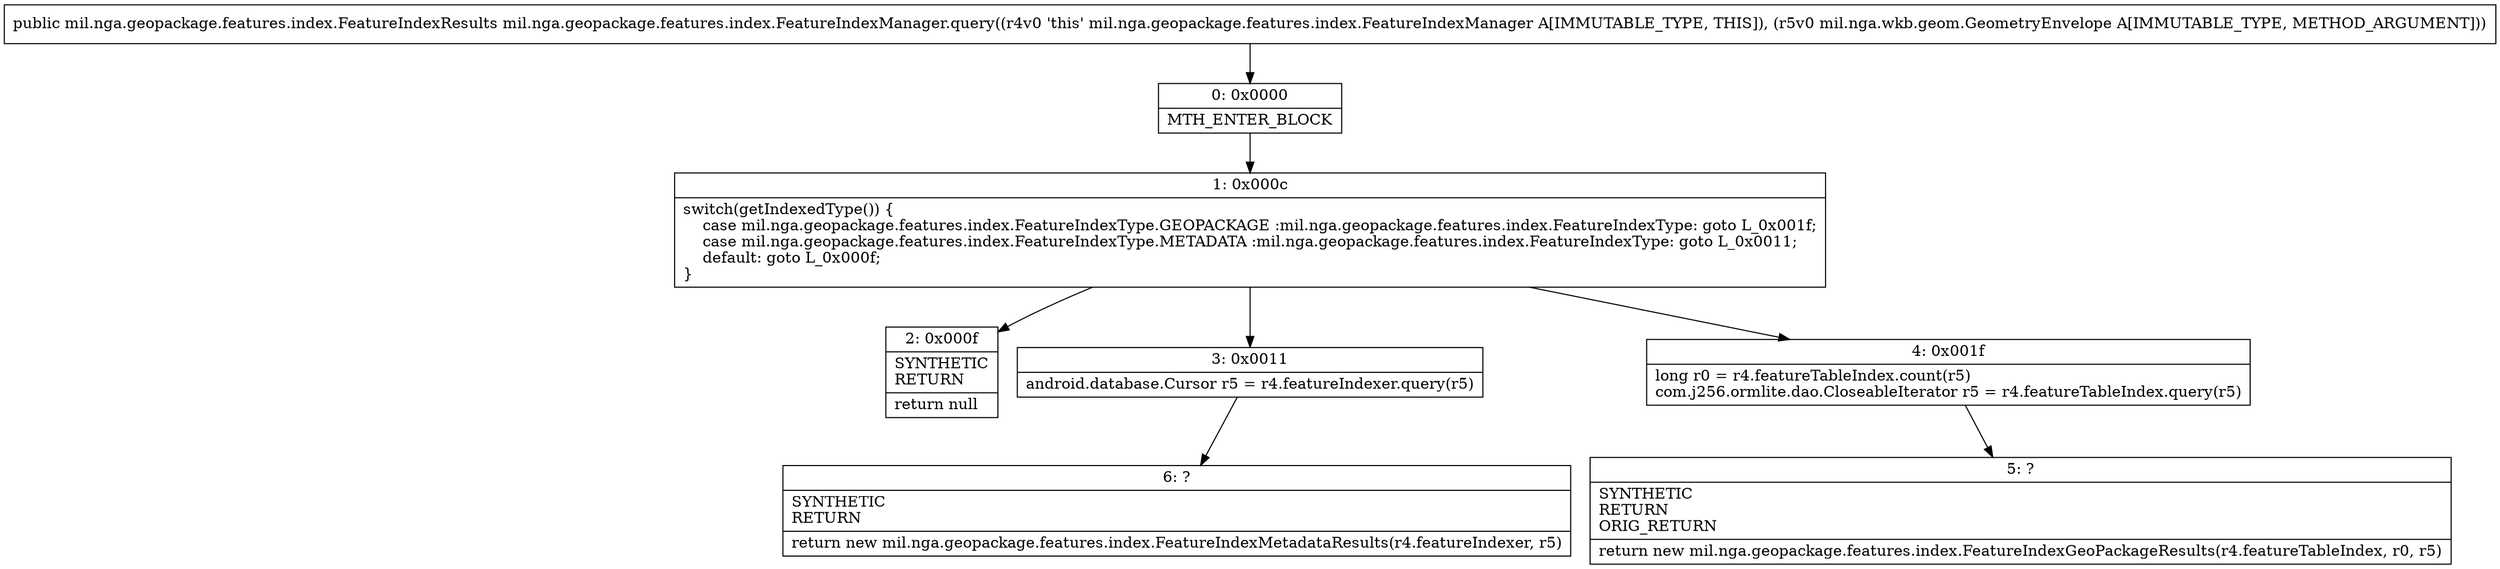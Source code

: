 digraph "CFG formil.nga.geopackage.features.index.FeatureIndexManager.query(Lmil\/nga\/wkb\/geom\/GeometryEnvelope;)Lmil\/nga\/geopackage\/features\/index\/FeatureIndexResults;" {
Node_0 [shape=record,label="{0\:\ 0x0000|MTH_ENTER_BLOCK\l}"];
Node_1 [shape=record,label="{1\:\ 0x000c|switch(getIndexedType()) \{\l    case mil.nga.geopackage.features.index.FeatureIndexType.GEOPACKAGE :mil.nga.geopackage.features.index.FeatureIndexType: goto L_0x001f;\l    case mil.nga.geopackage.features.index.FeatureIndexType.METADATA :mil.nga.geopackage.features.index.FeatureIndexType: goto L_0x0011;\l    default: goto L_0x000f;\l\}\l}"];
Node_2 [shape=record,label="{2\:\ 0x000f|SYNTHETIC\lRETURN\l|return null\l}"];
Node_3 [shape=record,label="{3\:\ 0x0011|android.database.Cursor r5 = r4.featureIndexer.query(r5)\l}"];
Node_4 [shape=record,label="{4\:\ 0x001f|long r0 = r4.featureTableIndex.count(r5)\lcom.j256.ormlite.dao.CloseableIterator r5 = r4.featureTableIndex.query(r5)\l}"];
Node_5 [shape=record,label="{5\:\ ?|SYNTHETIC\lRETURN\lORIG_RETURN\l|return new mil.nga.geopackage.features.index.FeatureIndexGeoPackageResults(r4.featureTableIndex, r0, r5)\l}"];
Node_6 [shape=record,label="{6\:\ ?|SYNTHETIC\lRETURN\l|return new mil.nga.geopackage.features.index.FeatureIndexMetadataResults(r4.featureIndexer, r5)\l}"];
MethodNode[shape=record,label="{public mil.nga.geopackage.features.index.FeatureIndexResults mil.nga.geopackage.features.index.FeatureIndexManager.query((r4v0 'this' mil.nga.geopackage.features.index.FeatureIndexManager A[IMMUTABLE_TYPE, THIS]), (r5v0 mil.nga.wkb.geom.GeometryEnvelope A[IMMUTABLE_TYPE, METHOD_ARGUMENT])) }"];
MethodNode -> Node_0;
Node_0 -> Node_1;
Node_1 -> Node_2;
Node_1 -> Node_3;
Node_1 -> Node_4;
Node_3 -> Node_6;
Node_4 -> Node_5;
}

